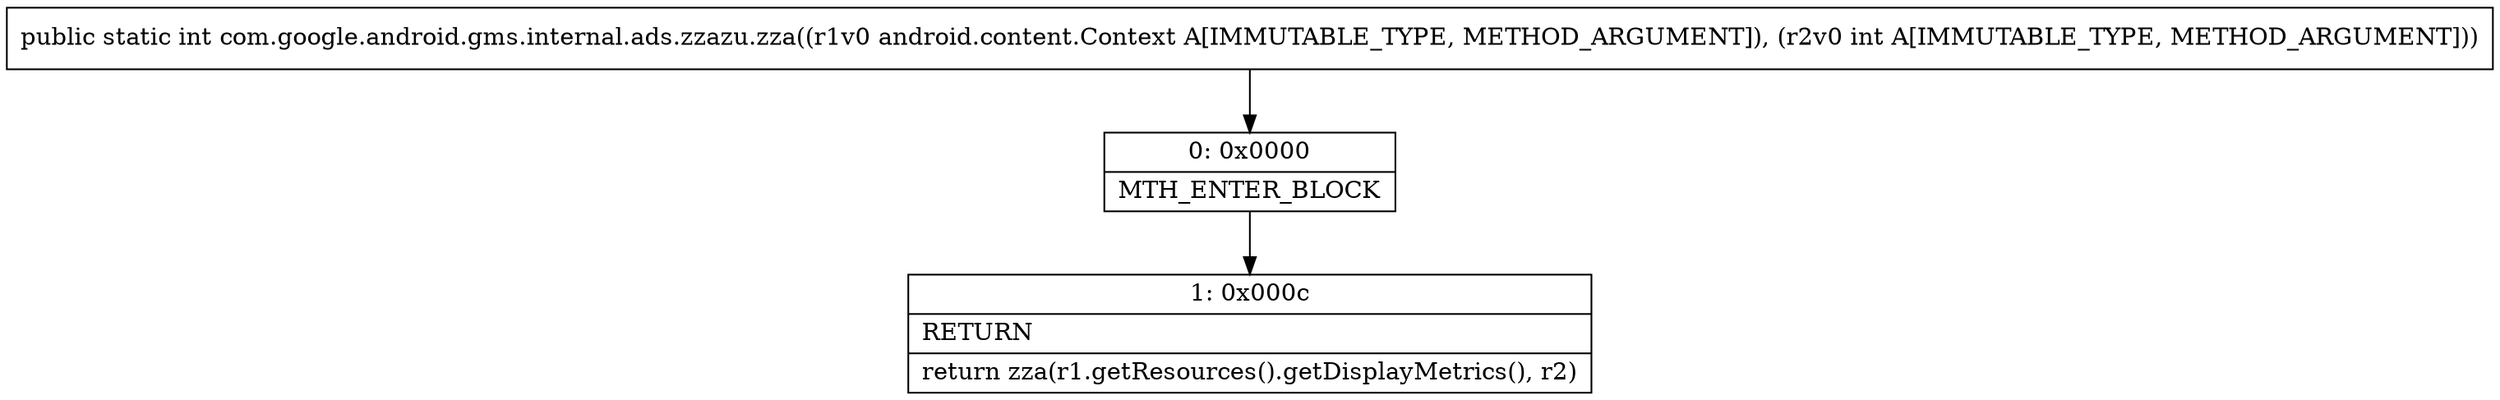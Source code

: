 digraph "CFG forcom.google.android.gms.internal.ads.zzazu.zza(Landroid\/content\/Context;I)I" {
Node_0 [shape=record,label="{0\:\ 0x0000|MTH_ENTER_BLOCK\l}"];
Node_1 [shape=record,label="{1\:\ 0x000c|RETURN\l|return zza(r1.getResources().getDisplayMetrics(), r2)\l}"];
MethodNode[shape=record,label="{public static int com.google.android.gms.internal.ads.zzazu.zza((r1v0 android.content.Context A[IMMUTABLE_TYPE, METHOD_ARGUMENT]), (r2v0 int A[IMMUTABLE_TYPE, METHOD_ARGUMENT])) }"];
MethodNode -> Node_0;
Node_0 -> Node_1;
}


